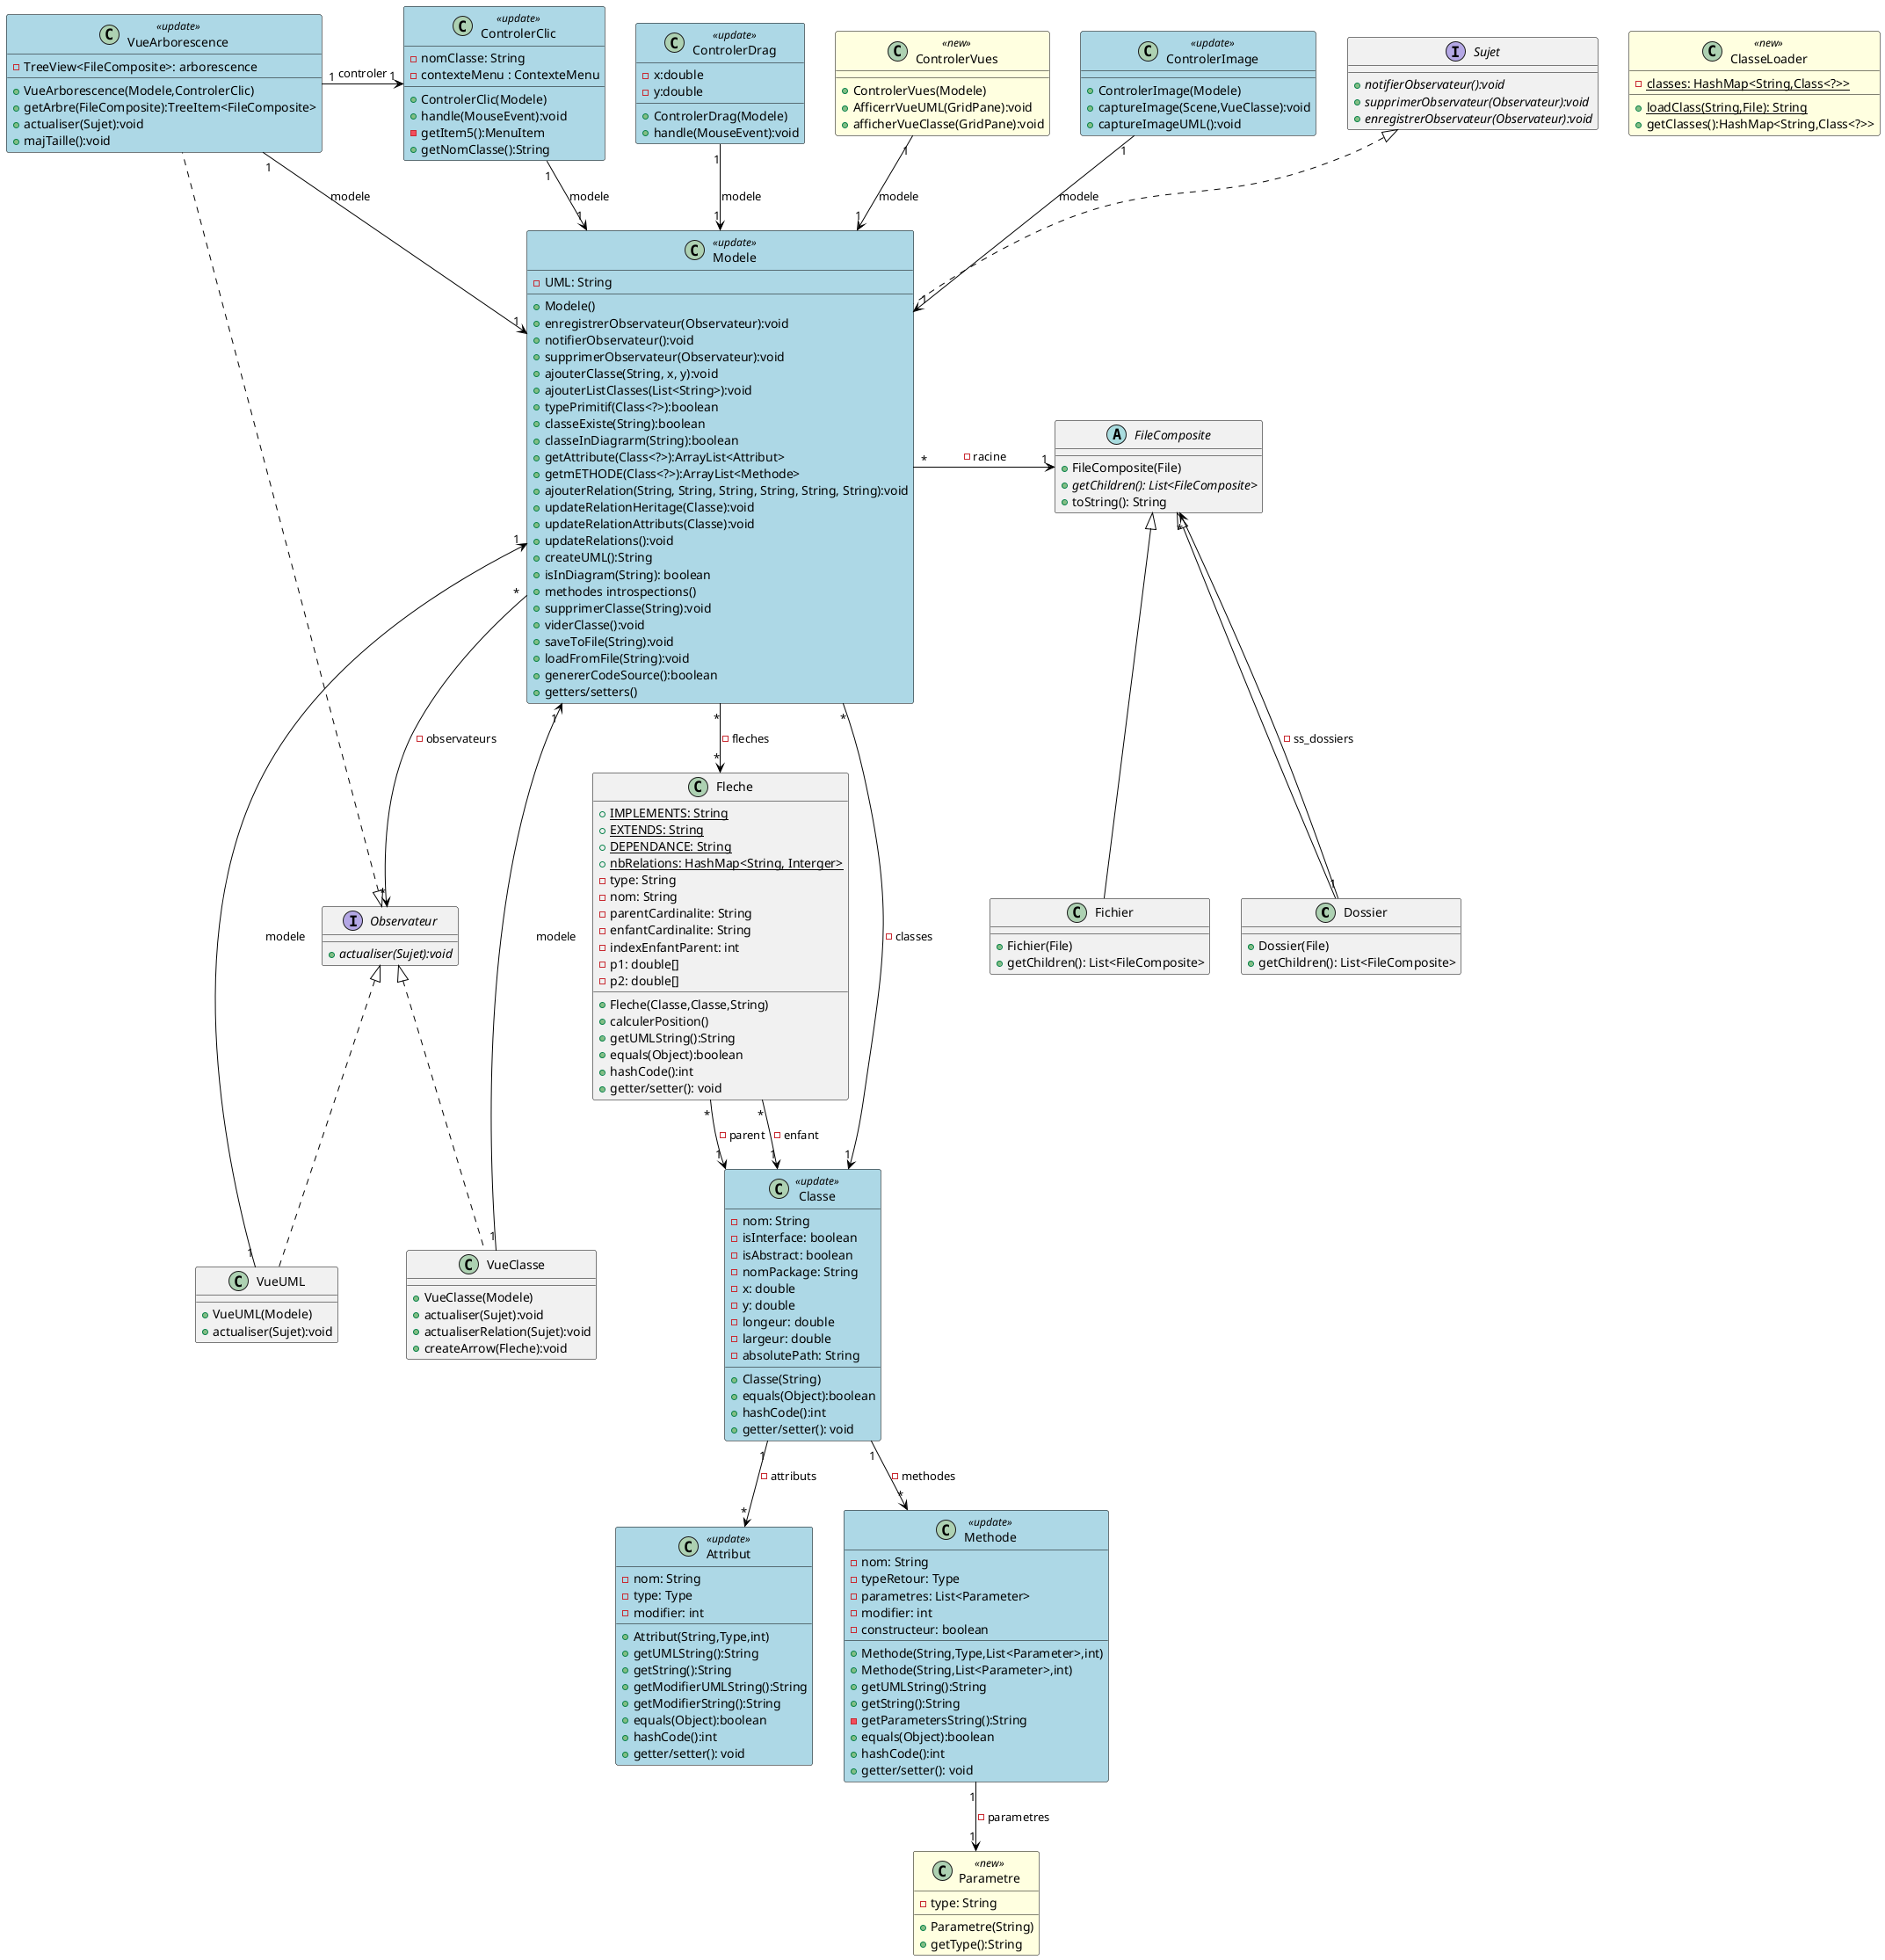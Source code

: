 @startuml
skinparam class {
    BackgroundColor<<new>> LightYellow
    BackgroundColor<<update>> LightBlue
    BorderColor Black
    ArrowColor Black
}

class Dossier extends FileComposite {
    +Dossier(File)
    +getChildren(): List<FileComposite>
}

class Fichier extends FileComposite {
    +Fichier(File)
    +getChildren(): List<FileComposite>
}

abstract class FileComposite {
    +FileComposite(File)
    {abstract}+ getChildren(): List<FileComposite>
    +toString(): String
}

class VueArborescence <<update>> implements Observateur{
    -TreeView<FileComposite>: arborescence
    +VueArborescence(Modele,ControlerClic)
    +getArbre(FileComposite):TreeItem<FileComposite>
    +actualiser(Sujet):void
    +majTaille():void
}

class Attribut <<update>>{
    -nom: String
    -type: Type
    -modifier: int
    +Attribut(String,Type,int)
    +getUMLString():String
    +getString():String
    +getModifierUMLString():String
    +getModifierString():String
    +equals(Object):boolean
    +hashCode():int
    +getter/setter(): void
}

class Classe <<update>>{
    -nom: String
    -isInterface: boolean
    -isAbstract: boolean
    -nomPackage: String
    -x: double
    -y: double
    -longeur: double
    -largeur: double
    -absolutePath: String
    +Classe(String)
    +equals(Object):boolean
    +hashCode():int
    +getter/setter(): void
}

class ClasseLoader <<new>>{
    -classes: HashMap<String,Class<?>> {static}
    +loadClass(String,File): String {static}
    +getClasses():HashMap<String,Class<?>>
}

class Methode <<update>>{
    -nom: String
    -typeRetour: Type
    -parametres: List<Parameter>
    -modifier: int
    -constructeur: boolean
    +Methode(String,Type,List<Parameter>,int)
    +Methode(String,List<Parameter>,int)
    +getUMLString():String
    +getString():String
    -getParametersString():String
    +equals(Object):boolean
    +hashCode():int
    +getter/setter(): void
}

class Parametre <<new>>{
    -type: String
    +Parametre(String)
    +getType():String
}

class Fleche {
    +{static} IMPLEMENTS: String
    +{static} EXTENDS: String
    +{static} DEPENDANCE: String
    +{static} nbRelations: HashMap<String, Interger>
    -type: String
    -nom: String
    -parentCardinalite: String
    -enfantCardinalite: String
    -indexEnfantParent: int
    -p1: double[]
    -p2: double[]
    +Fleche(Classe,Classe,String)
    +calculerPosition()
    +getUMLString():String
    +equals(Object):boolean
    +hashCode():int
    +getter/setter(): void
}

class VueClasse implements Observateur {
    +VueClasse(Modele)
    +actualiser(Sujet):void
    +actualiserRelation(Sujet):void
    +createArrow(Fleche):void
}

class ControlerClic <<update>>{
    -nomClasse: String
    -contexteMenu : ContexteMenu
    +ControlerClic(Modele)
    +handle(MouseEvent):void
    -getItem5():MenuItem
    +getNomClasse():String
}

class ControlerDrag <<update>>{
    -x:double
    -y:double
    +ControlerDrag(Modele)
    +handle(MouseEvent):void
}

class ControlerVues <<new>>{
    +ControlerVues(Modele)
    +AfficerrVueUML(GridPane):void
    +afficherVueClasse(GridPane):void
}

class ControlerImage <<update>>{
    +ControlerImage(Modele)
    +captureImage(Scene,VueClasse):void
    +captureImageUML():void
}

class Modele <<update>> implements Sujet{
    -UML: String
    +Modele()
    +enregistrerObservateur(Observateur):void
    +notifierObservateur():void
    +supprimerObservateur(Observateur):void
    +ajouterClasse(String, x, y):void
    +ajouterListClasses(List<String>):void
    +typePrimitif(Class<?>):boolean
    +classeExiste(String):boolean
    +classeInDiagrarm(String):boolean
    +getAttribute(Class<?>):ArrayList<Attribut>
    +getmETHODE(Class<?>):ArrayList<Methode>
    +ajouterRelation(String, String, String, String, String, String):void
    +updateRelationHeritage(Classe):void
    +updateRelationAttributs(Classe):void
    +updateRelations():void
    +createUML():String
    +isInDiagram(String): boolean
    +methodes introspections()
    +supprimerClasse(String):void
    +viderClasse():void
    +saveToFile(String):void
    +loadFromFile(String):void
    +genererCodeSource():boolean
    +getters/setters()
}

interface Observateur {
    +{abstract} actualiser(Sujet):void
}

interface Sujet {
    +{abstract} notifierObservateur():void
    +{abstract} supprimerObservateur(Observateur):void
    +{abstract} enregistrerObservateur(Observateur):void
}

class VueUML implements Observateur{
    +VueUML(Modele)
    +actualiser(Sujet):void
}


Dossier "1" --> "*" FileComposite: -ss_dossiers

VueArborescence "1" -> "1" Modele : modele
VueArborescence "1" -> "1" ControlerClic : controler

Classe "1" --> "*" Attribut: -attributs
Classe "1" --> "*" Methode: -methodes

Methode "1" --> "1" Parametre: -parametres

Fleche "*" --> "1" Classe: -parent
Fleche "*" --> "1" Classe: -enfant

VueClasse "1" -> "1" Modele : modele

ControlerClic "1" --> "1" Modele : modele

ControlerDrag "1" --> "1" Modele : modele

ControlerVues "1" --> "1" Modele : modele

ControlerImage "1" --> "1" Modele : modele

VueUML "1" -> "1" Modele : modele

Modele "*" -> "1" Classe : -classes
Modele "*" -> "1" FileComposite : -racine
Modele "*" --> "*" Observateur : -observateurs
Modele "*" --> "*" Fleche : -fleches

@enduml